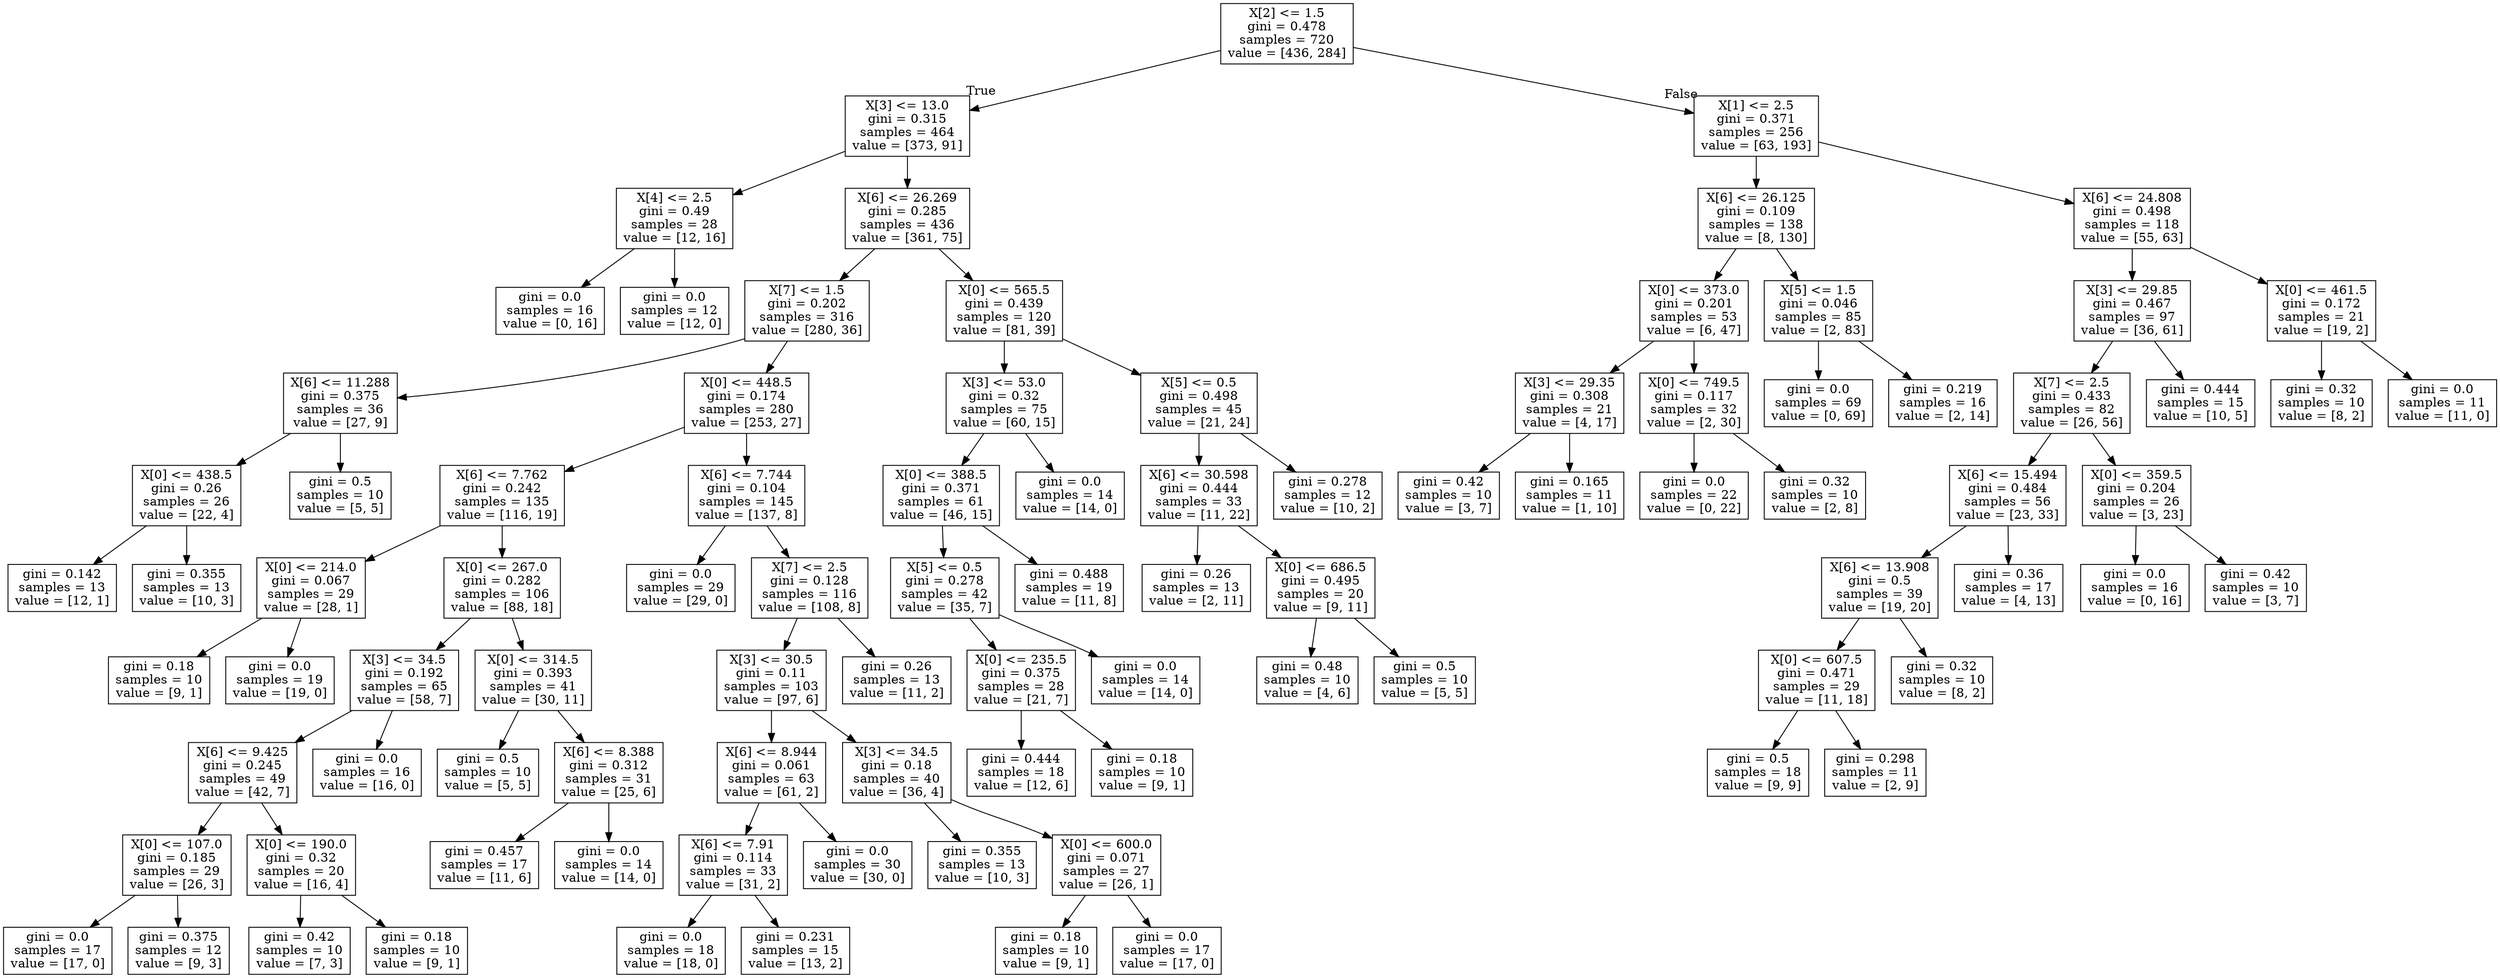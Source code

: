 digraph Tree {
node [shape=box] ;
0 [label="X[2] <= 1.5\ngini = 0.478\nsamples = 720\nvalue = [436, 284]"] ;
1 [label="X[3] <= 13.0\ngini = 0.315\nsamples = 464\nvalue = [373, 91]"] ;
0 -> 1 [labeldistance=2.5, labelangle=45, headlabel="True"] ;
2 [label="X[4] <= 2.5\ngini = 0.49\nsamples = 28\nvalue = [12, 16]"] ;
1 -> 2 ;
3 [label="gini = 0.0\nsamples = 16\nvalue = [0, 16]"] ;
2 -> 3 ;
4 [label="gini = 0.0\nsamples = 12\nvalue = [12, 0]"] ;
2 -> 4 ;
5 [label="X[6] <= 26.269\ngini = 0.285\nsamples = 436\nvalue = [361, 75]"] ;
1 -> 5 ;
6 [label="X[7] <= 1.5\ngini = 0.202\nsamples = 316\nvalue = [280, 36]"] ;
5 -> 6 ;
7 [label="X[6] <= 11.288\ngini = 0.375\nsamples = 36\nvalue = [27, 9]"] ;
6 -> 7 ;
8 [label="X[0] <= 438.5\ngini = 0.26\nsamples = 26\nvalue = [22, 4]"] ;
7 -> 8 ;
9 [label="gini = 0.142\nsamples = 13\nvalue = [12, 1]"] ;
8 -> 9 ;
10 [label="gini = 0.355\nsamples = 13\nvalue = [10, 3]"] ;
8 -> 10 ;
11 [label="gini = 0.5\nsamples = 10\nvalue = [5, 5]"] ;
7 -> 11 ;
12 [label="X[0] <= 448.5\ngini = 0.174\nsamples = 280\nvalue = [253, 27]"] ;
6 -> 12 ;
13 [label="X[6] <= 7.762\ngini = 0.242\nsamples = 135\nvalue = [116, 19]"] ;
12 -> 13 ;
14 [label="X[0] <= 214.0\ngini = 0.067\nsamples = 29\nvalue = [28, 1]"] ;
13 -> 14 ;
15 [label="gini = 0.18\nsamples = 10\nvalue = [9, 1]"] ;
14 -> 15 ;
16 [label="gini = 0.0\nsamples = 19\nvalue = [19, 0]"] ;
14 -> 16 ;
17 [label="X[0] <= 267.0\ngini = 0.282\nsamples = 106\nvalue = [88, 18]"] ;
13 -> 17 ;
18 [label="X[3] <= 34.5\ngini = 0.192\nsamples = 65\nvalue = [58, 7]"] ;
17 -> 18 ;
19 [label="X[6] <= 9.425\ngini = 0.245\nsamples = 49\nvalue = [42, 7]"] ;
18 -> 19 ;
20 [label="X[0] <= 107.0\ngini = 0.185\nsamples = 29\nvalue = [26, 3]"] ;
19 -> 20 ;
21 [label="gini = 0.0\nsamples = 17\nvalue = [17, 0]"] ;
20 -> 21 ;
22 [label="gini = 0.375\nsamples = 12\nvalue = [9, 3]"] ;
20 -> 22 ;
23 [label="X[0] <= 190.0\ngini = 0.32\nsamples = 20\nvalue = [16, 4]"] ;
19 -> 23 ;
24 [label="gini = 0.42\nsamples = 10\nvalue = [7, 3]"] ;
23 -> 24 ;
25 [label="gini = 0.18\nsamples = 10\nvalue = [9, 1]"] ;
23 -> 25 ;
26 [label="gini = 0.0\nsamples = 16\nvalue = [16, 0]"] ;
18 -> 26 ;
27 [label="X[0] <= 314.5\ngini = 0.393\nsamples = 41\nvalue = [30, 11]"] ;
17 -> 27 ;
28 [label="gini = 0.5\nsamples = 10\nvalue = [5, 5]"] ;
27 -> 28 ;
29 [label="X[6] <= 8.388\ngini = 0.312\nsamples = 31\nvalue = [25, 6]"] ;
27 -> 29 ;
30 [label="gini = 0.457\nsamples = 17\nvalue = [11, 6]"] ;
29 -> 30 ;
31 [label="gini = 0.0\nsamples = 14\nvalue = [14, 0]"] ;
29 -> 31 ;
32 [label="X[6] <= 7.744\ngini = 0.104\nsamples = 145\nvalue = [137, 8]"] ;
12 -> 32 ;
33 [label="gini = 0.0\nsamples = 29\nvalue = [29, 0]"] ;
32 -> 33 ;
34 [label="X[7] <= 2.5\ngini = 0.128\nsamples = 116\nvalue = [108, 8]"] ;
32 -> 34 ;
35 [label="X[3] <= 30.5\ngini = 0.11\nsamples = 103\nvalue = [97, 6]"] ;
34 -> 35 ;
36 [label="X[6] <= 8.944\ngini = 0.061\nsamples = 63\nvalue = [61, 2]"] ;
35 -> 36 ;
37 [label="X[6] <= 7.91\ngini = 0.114\nsamples = 33\nvalue = [31, 2]"] ;
36 -> 37 ;
38 [label="gini = 0.0\nsamples = 18\nvalue = [18, 0]"] ;
37 -> 38 ;
39 [label="gini = 0.231\nsamples = 15\nvalue = [13, 2]"] ;
37 -> 39 ;
40 [label="gini = 0.0\nsamples = 30\nvalue = [30, 0]"] ;
36 -> 40 ;
41 [label="X[3] <= 34.5\ngini = 0.18\nsamples = 40\nvalue = [36, 4]"] ;
35 -> 41 ;
42 [label="gini = 0.355\nsamples = 13\nvalue = [10, 3]"] ;
41 -> 42 ;
43 [label="X[0] <= 600.0\ngini = 0.071\nsamples = 27\nvalue = [26, 1]"] ;
41 -> 43 ;
44 [label="gini = 0.18\nsamples = 10\nvalue = [9, 1]"] ;
43 -> 44 ;
45 [label="gini = 0.0\nsamples = 17\nvalue = [17, 0]"] ;
43 -> 45 ;
46 [label="gini = 0.26\nsamples = 13\nvalue = [11, 2]"] ;
34 -> 46 ;
47 [label="X[0] <= 565.5\ngini = 0.439\nsamples = 120\nvalue = [81, 39]"] ;
5 -> 47 ;
48 [label="X[3] <= 53.0\ngini = 0.32\nsamples = 75\nvalue = [60, 15]"] ;
47 -> 48 ;
49 [label="X[0] <= 388.5\ngini = 0.371\nsamples = 61\nvalue = [46, 15]"] ;
48 -> 49 ;
50 [label="X[5] <= 0.5\ngini = 0.278\nsamples = 42\nvalue = [35, 7]"] ;
49 -> 50 ;
51 [label="X[0] <= 235.5\ngini = 0.375\nsamples = 28\nvalue = [21, 7]"] ;
50 -> 51 ;
52 [label="gini = 0.444\nsamples = 18\nvalue = [12, 6]"] ;
51 -> 52 ;
53 [label="gini = 0.18\nsamples = 10\nvalue = [9, 1]"] ;
51 -> 53 ;
54 [label="gini = 0.0\nsamples = 14\nvalue = [14, 0]"] ;
50 -> 54 ;
55 [label="gini = 0.488\nsamples = 19\nvalue = [11, 8]"] ;
49 -> 55 ;
56 [label="gini = 0.0\nsamples = 14\nvalue = [14, 0]"] ;
48 -> 56 ;
57 [label="X[5] <= 0.5\ngini = 0.498\nsamples = 45\nvalue = [21, 24]"] ;
47 -> 57 ;
58 [label="X[6] <= 30.598\ngini = 0.444\nsamples = 33\nvalue = [11, 22]"] ;
57 -> 58 ;
59 [label="gini = 0.26\nsamples = 13\nvalue = [2, 11]"] ;
58 -> 59 ;
60 [label="X[0] <= 686.5\ngini = 0.495\nsamples = 20\nvalue = [9, 11]"] ;
58 -> 60 ;
61 [label="gini = 0.48\nsamples = 10\nvalue = [4, 6]"] ;
60 -> 61 ;
62 [label="gini = 0.5\nsamples = 10\nvalue = [5, 5]"] ;
60 -> 62 ;
63 [label="gini = 0.278\nsamples = 12\nvalue = [10, 2]"] ;
57 -> 63 ;
64 [label="X[1] <= 2.5\ngini = 0.371\nsamples = 256\nvalue = [63, 193]"] ;
0 -> 64 [labeldistance=2.5, labelangle=-45, headlabel="False"] ;
65 [label="X[6] <= 26.125\ngini = 0.109\nsamples = 138\nvalue = [8, 130]"] ;
64 -> 65 ;
66 [label="X[0] <= 373.0\ngini = 0.201\nsamples = 53\nvalue = [6, 47]"] ;
65 -> 66 ;
67 [label="X[3] <= 29.35\ngini = 0.308\nsamples = 21\nvalue = [4, 17]"] ;
66 -> 67 ;
68 [label="gini = 0.42\nsamples = 10\nvalue = [3, 7]"] ;
67 -> 68 ;
69 [label="gini = 0.165\nsamples = 11\nvalue = [1, 10]"] ;
67 -> 69 ;
70 [label="X[0] <= 749.5\ngini = 0.117\nsamples = 32\nvalue = [2, 30]"] ;
66 -> 70 ;
71 [label="gini = 0.0\nsamples = 22\nvalue = [0, 22]"] ;
70 -> 71 ;
72 [label="gini = 0.32\nsamples = 10\nvalue = [2, 8]"] ;
70 -> 72 ;
73 [label="X[5] <= 1.5\ngini = 0.046\nsamples = 85\nvalue = [2, 83]"] ;
65 -> 73 ;
74 [label="gini = 0.0\nsamples = 69\nvalue = [0, 69]"] ;
73 -> 74 ;
75 [label="gini = 0.219\nsamples = 16\nvalue = [2, 14]"] ;
73 -> 75 ;
76 [label="X[6] <= 24.808\ngini = 0.498\nsamples = 118\nvalue = [55, 63]"] ;
64 -> 76 ;
77 [label="X[3] <= 29.85\ngini = 0.467\nsamples = 97\nvalue = [36, 61]"] ;
76 -> 77 ;
78 [label="X[7] <= 2.5\ngini = 0.433\nsamples = 82\nvalue = [26, 56]"] ;
77 -> 78 ;
79 [label="X[6] <= 15.494\ngini = 0.484\nsamples = 56\nvalue = [23, 33]"] ;
78 -> 79 ;
80 [label="X[6] <= 13.908\ngini = 0.5\nsamples = 39\nvalue = [19, 20]"] ;
79 -> 80 ;
81 [label="X[0] <= 607.5\ngini = 0.471\nsamples = 29\nvalue = [11, 18]"] ;
80 -> 81 ;
82 [label="gini = 0.5\nsamples = 18\nvalue = [9, 9]"] ;
81 -> 82 ;
83 [label="gini = 0.298\nsamples = 11\nvalue = [2, 9]"] ;
81 -> 83 ;
84 [label="gini = 0.32\nsamples = 10\nvalue = [8, 2]"] ;
80 -> 84 ;
85 [label="gini = 0.36\nsamples = 17\nvalue = [4, 13]"] ;
79 -> 85 ;
86 [label="X[0] <= 359.5\ngini = 0.204\nsamples = 26\nvalue = [3, 23]"] ;
78 -> 86 ;
87 [label="gini = 0.0\nsamples = 16\nvalue = [0, 16]"] ;
86 -> 87 ;
88 [label="gini = 0.42\nsamples = 10\nvalue = [3, 7]"] ;
86 -> 88 ;
89 [label="gini = 0.444\nsamples = 15\nvalue = [10, 5]"] ;
77 -> 89 ;
90 [label="X[0] <= 461.5\ngini = 0.172\nsamples = 21\nvalue = [19, 2]"] ;
76 -> 90 ;
91 [label="gini = 0.32\nsamples = 10\nvalue = [8, 2]"] ;
90 -> 91 ;
92 [label="gini = 0.0\nsamples = 11\nvalue = [11, 0]"] ;
90 -> 92 ;
}